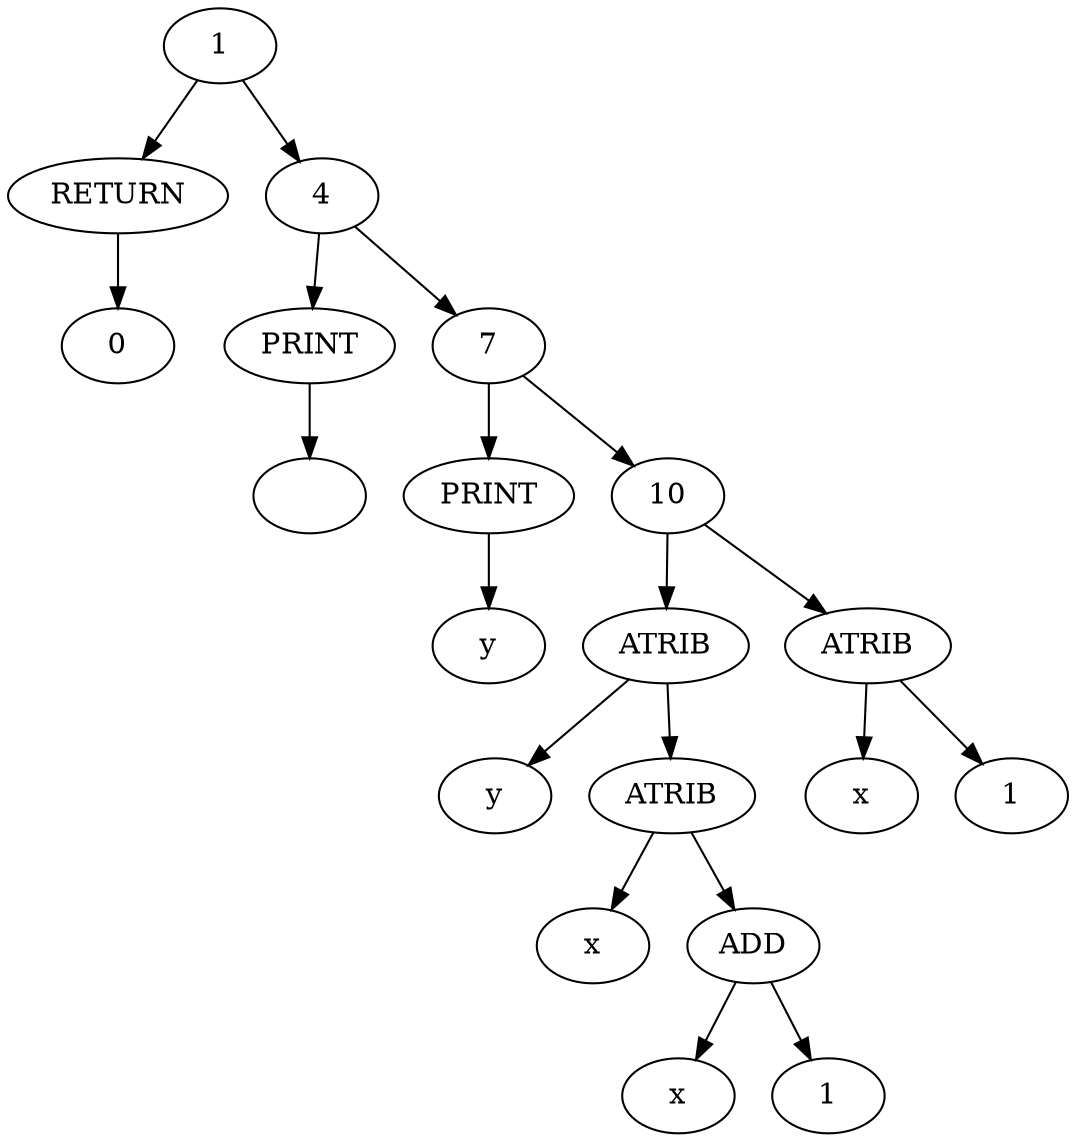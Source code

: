 digraph G {
	2 [label = "RETURN"];
	3 [label = "0"];
	5 [label = "PRINT"];
	6 [label = "\n"];
	8 [label = "PRINT"];
	9 [label = "y"];
	11 [label = "ATRIB"];
	12 [label = "y"];
	13 [label = "ATRIB"];
	14 [label = "x"];
	15 [label = "ADD"];
	16 [label = "x"];
	17 [label = "1"];
	18 [label = "ATRIB"];
	19 [label = "x"];
	20 [label = "1"];
	1 -> 2;
	2 -> 3;
	1 -> 4;
	4 -> 5;
	5 -> 6;
	4 -> 7;
	7 -> 8;
	8 -> 9;
	7 -> 10;
	10 -> 11;
	11 -> 12;
	11 -> 13;
	13 -> 14;
	13 -> 15;
	15 -> 16;
	15 -> 17;
	10 -> 18;
	18 -> 19;
	18 -> 20;
}
